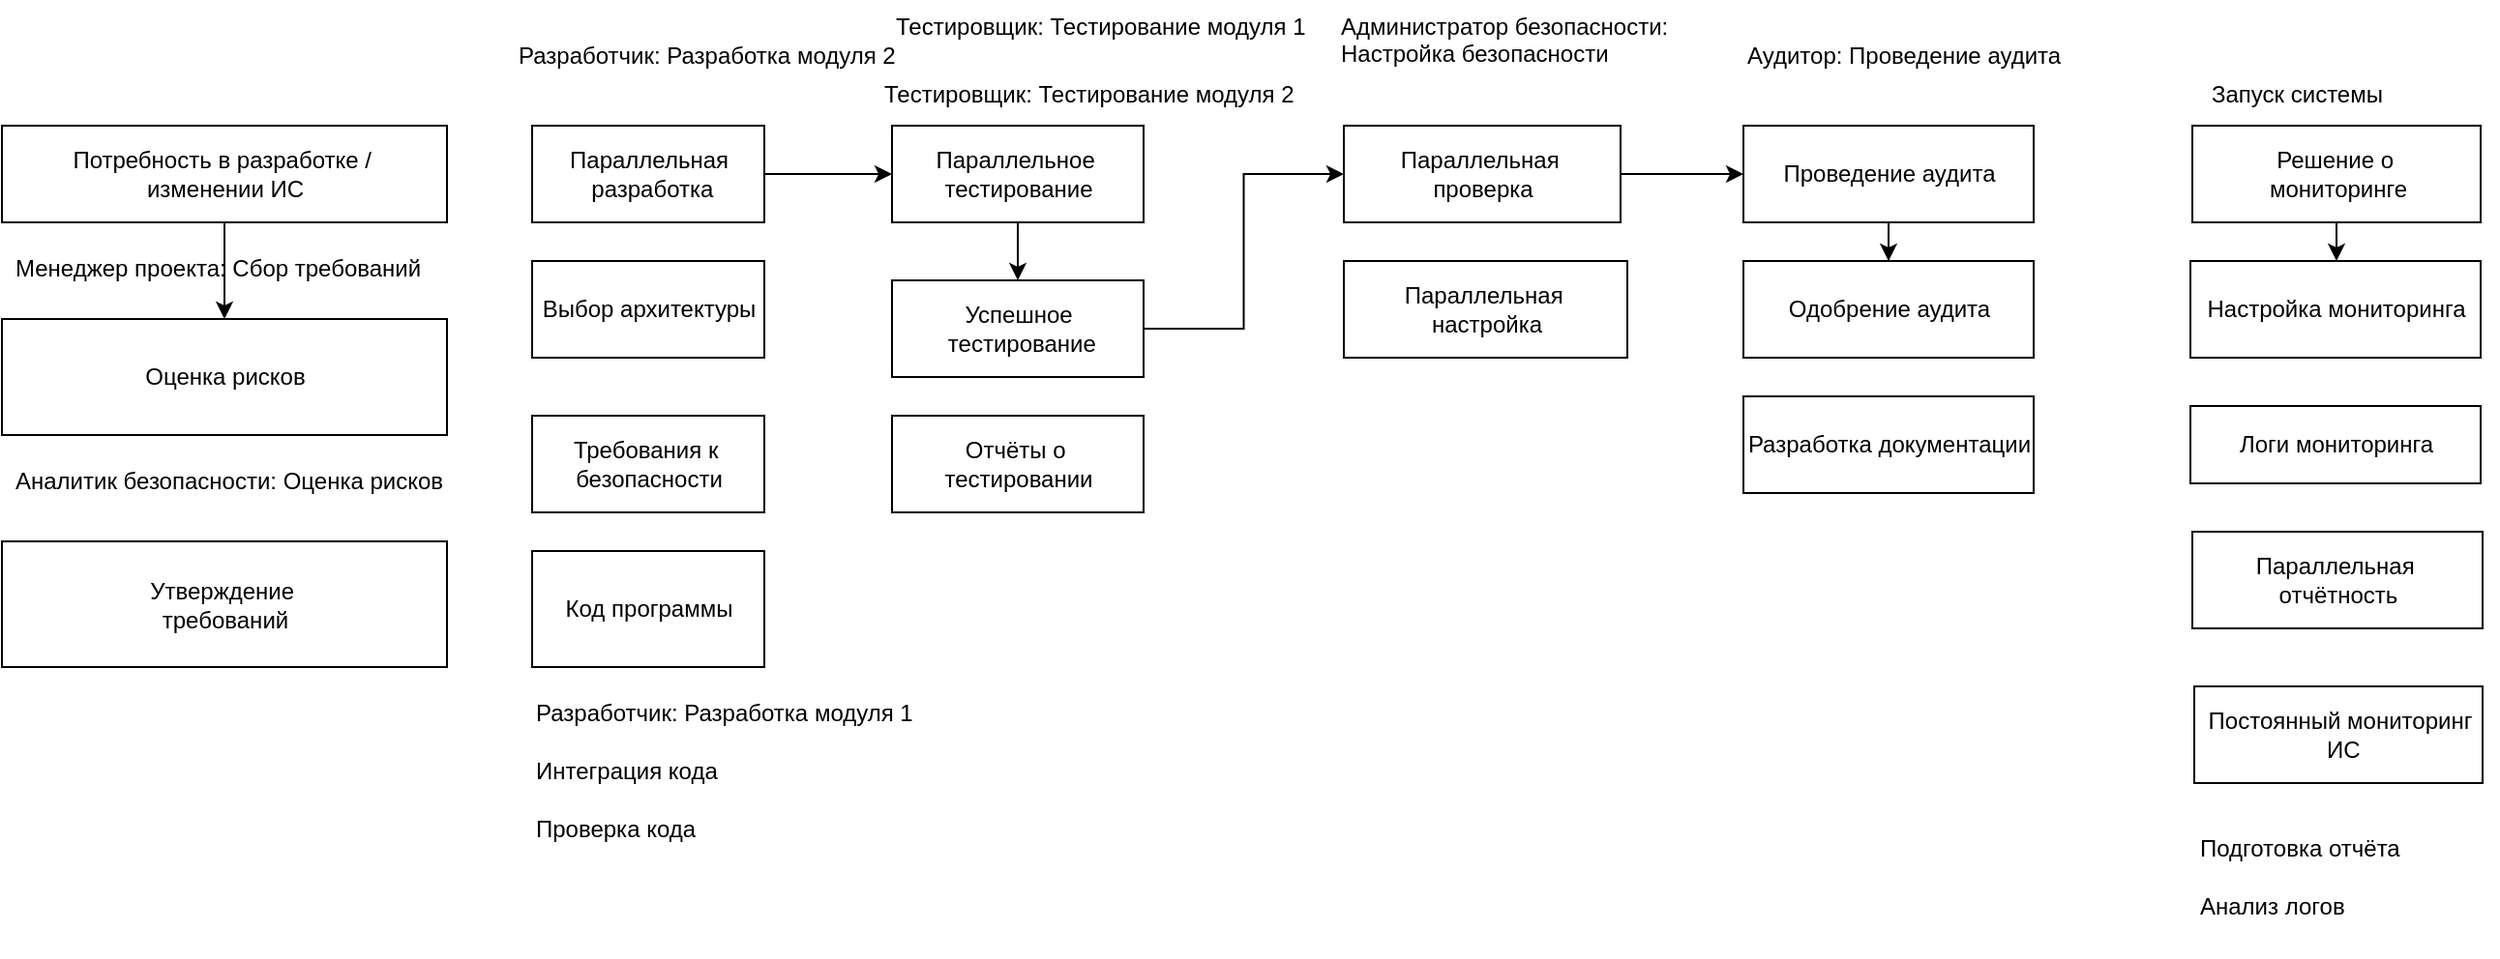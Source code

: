 <mxfile version="28.2.5">
  <diagram name="Страница — 1" id="RfQCcIwS066pVsx-Q2AZ">
    <mxGraphModel dx="1582" dy="1014" grid="1" gridSize="10" guides="1" tooltips="1" connect="1" arrows="1" fold="1" page="1" pageScale="1" pageWidth="827" pageHeight="1169" math="0" shadow="0">
      <root>
        <mxCell id="0" />
        <mxCell id="1" parent="0" />
        <mxCell id="GAowGWW6H0frBps50EV_-45" value="" style="edgeStyle=orthogonalEdgeStyle;rounded=0;orthogonalLoop=1;jettySize=auto;html=1;" parent="1" source="GAowGWW6H0frBps50EV_-2" target="GAowGWW6H0frBps50EV_-33" edge="1">
          <mxGeometry relative="1" as="geometry" />
        </mxCell>
        <mxCell id="GAowGWW6H0frBps50EV_-2" value="Потребность в разработке /&amp;nbsp;&lt;div&gt;изменении ИС&lt;/div&gt;" style="startEvent;html=1;" parent="1" vertex="1">
          <mxGeometry x="80" y="160" width="230" height="50" as="geometry" />
        </mxCell>
        <mxCell id="GAowGWW6H0frBps50EV_-3" value="Менеджер проекта: Сбор требований" style="text;html=1;" parent="1" vertex="1">
          <mxGeometry x="85" y="220" width="150" height="40" as="geometry" />
        </mxCell>
        <mxCell id="GAowGWW6H0frBps50EV_-4" value="Аналитик безопасности: Оценка рисков" style="text;html=1;" parent="1" vertex="1">
          <mxGeometry x="85" y="330" width="220" height="40" as="geometry" />
        </mxCell>
        <mxCell id="GAowGWW6H0frBps50EV_-5" value="Разработчик: Разработка модуля 1" style="text;html=1;" parent="1" vertex="1">
          <mxGeometry x="354" y="450" width="150" height="40" as="geometry" />
        </mxCell>
        <mxCell id="GAowGWW6H0frBps50EV_-6" value="Разработчик: Разработка модуля 2" style="text;html=1;" parent="1" vertex="1">
          <mxGeometry x="345" y="110" width="150" height="40" as="geometry" />
        </mxCell>
        <mxCell id="GAowGWW6H0frBps50EV_-7" value="Тестировщик: Тестирование модуля 1" style="text;html=1;" parent="1" vertex="1">
          <mxGeometry x="540" y="95" width="150" height="40" as="geometry" />
        </mxCell>
        <mxCell id="GAowGWW6H0frBps50EV_-8" value="Тестировщик: Тестирование модуля 2" style="text;html=1;" parent="1" vertex="1">
          <mxGeometry x="534" y="130" width="150" height="40" as="geometry" />
        </mxCell>
        <mxCell id="GAowGWW6H0frBps50EV_-9" value="Администратор безопасности:&lt;div&gt;Настройка безопасности&lt;/div&gt;" style="text;html=1;" parent="1" vertex="1">
          <mxGeometry x="770" y="95" width="150" height="40" as="geometry" />
        </mxCell>
        <mxCell id="GAowGWW6H0frBps50EV_-10" value="Аудитор: Проведение аудита" style="text;html=1;" parent="1" vertex="1">
          <mxGeometry x="980" y="110" width="150" height="40" as="geometry" />
        </mxCell>
        <mxCell id="GAowGWW6H0frBps50EV_-12" value="Утверждение&amp;nbsp;&lt;div&gt;требований&lt;/div&gt;" style="gateway;html=1;" parent="1" vertex="1">
          <mxGeometry x="80" y="375" width="230" height="65" as="geometry" />
        </mxCell>
        <mxCell id="GAowGWW6H0frBps50EV_-13" value="Выбор архитектуры" style="gateway;html=1;" parent="1" vertex="1">
          <mxGeometry x="354" y="230" width="120" height="50" as="geometry" />
        </mxCell>
        <mxCell id="GAowGWW6H0frBps50EV_-14" style="edgeStyle=orthogonalEdgeStyle;rounded=0;orthogonalLoop=1;jettySize=auto;html=1;entryX=0;entryY=0.5;entryDx=0;entryDy=0;" parent="1" source="GAowGWW6H0frBps50EV_-15" target="GAowGWW6H0frBps50EV_-26" edge="1">
          <mxGeometry relative="1" as="geometry" />
        </mxCell>
        <mxCell id="GAowGWW6H0frBps50EV_-15" value="Успешное&lt;div&gt;&amp;nbsp;тестирование&lt;/div&gt;" style="gateway;html=1;" parent="1" vertex="1">
          <mxGeometry x="540" y="240" width="130" height="50" as="geometry" />
        </mxCell>
        <mxCell id="GAowGWW6H0frBps50EV_-17" value="Одобрение аудита" style="gateway;html=1;" parent="1" vertex="1">
          <mxGeometry x="980" y="230" width="150" height="50" as="geometry" />
        </mxCell>
        <mxCell id="GAowGWW6H0frBps50EV_-18" value="" style="edgeStyle=orthogonalEdgeStyle;rounded=0;orthogonalLoop=1;jettySize=auto;html=1;" parent="1" source="GAowGWW6H0frBps50EV_-19" target="GAowGWW6H0frBps50EV_-38" edge="1">
          <mxGeometry relative="1" as="geometry" />
        </mxCell>
        <mxCell id="GAowGWW6H0frBps50EV_-19" value="Решение о&amp;nbsp;&lt;div&gt;мониторинге&lt;/div&gt;" style="gateway;html=1;" parent="1" vertex="1">
          <mxGeometry x="1212" y="160" width="149" height="50" as="geometry" />
        </mxCell>
        <mxCell id="GAowGWW6H0frBps50EV_-20" style="edgeStyle=orthogonalEdgeStyle;rounded=0;orthogonalLoop=1;jettySize=auto;html=1;entryX=0;entryY=0.5;entryDx=0;entryDy=0;" parent="1" source="GAowGWW6H0frBps50EV_-21" target="GAowGWW6H0frBps50EV_-23" edge="1">
          <mxGeometry relative="1" as="geometry" />
        </mxCell>
        <mxCell id="GAowGWW6H0frBps50EV_-21" value="Параллельная&lt;div&gt;&amp;nbsp;разработка&lt;/div&gt;" style="parallelGateway;html=1;" parent="1" vertex="1">
          <mxGeometry x="354" y="160" width="120" height="50" as="geometry" />
        </mxCell>
        <mxCell id="GAowGWW6H0frBps50EV_-22" style="edgeStyle=orthogonalEdgeStyle;rounded=0;orthogonalLoop=1;jettySize=auto;html=1;entryX=0.5;entryY=0;entryDx=0;entryDy=0;" parent="1" source="GAowGWW6H0frBps50EV_-23" target="GAowGWW6H0frBps50EV_-15" edge="1">
          <mxGeometry relative="1" as="geometry" />
        </mxCell>
        <mxCell id="GAowGWW6H0frBps50EV_-23" value="Параллельное&amp;nbsp;&lt;div&gt;тестирование&lt;/div&gt;" style="parallelGateway;html=1;" parent="1" vertex="1">
          <mxGeometry x="540" y="160" width="130" height="50" as="geometry" />
        </mxCell>
        <mxCell id="GAowGWW6H0frBps50EV_-24" value="Параллельная&amp;nbsp;&lt;div&gt;настройка&lt;/div&gt;" style="parallelGateway;html=1;" parent="1" vertex="1">
          <mxGeometry x="773.5" y="230" width="146.5" height="50" as="geometry" />
        </mxCell>
        <mxCell id="GAowGWW6H0frBps50EV_-25" style="edgeStyle=orthogonalEdgeStyle;rounded=0;orthogonalLoop=1;jettySize=auto;html=1;entryX=0;entryY=0.5;entryDx=0;entryDy=0;" parent="1" source="GAowGWW6H0frBps50EV_-26" target="GAowGWW6H0frBps50EV_-36" edge="1">
          <mxGeometry relative="1" as="geometry" />
        </mxCell>
        <mxCell id="GAowGWW6H0frBps50EV_-26" value="Параллельная&amp;nbsp;&lt;div&gt;проверка&lt;/div&gt;" style="parallelGateway;html=1;" parent="1" vertex="1">
          <mxGeometry x="773.5" y="160" width="143" height="50" as="geometry" />
        </mxCell>
        <mxCell id="GAowGWW6H0frBps50EV_-28" value="Параллельная&amp;nbsp;&lt;div&gt;отчётность&lt;/div&gt;" style="parallelGateway;html=1;" parent="1" vertex="1">
          <mxGeometry x="1212" y="370" width="150" height="50" as="geometry" />
        </mxCell>
        <mxCell id="GAowGWW6H0frBps50EV_-29" value="Требования к&amp;nbsp;&lt;div&gt;безопасности&lt;/div&gt;" style="dataObject;html=1;" parent="1" vertex="1">
          <mxGeometry x="354" y="310" width="120" height="50" as="geometry" />
        </mxCell>
        <mxCell id="GAowGWW6H0frBps50EV_-30" value="Код программы" style="dataObject;html=1;" parent="1" vertex="1">
          <mxGeometry x="354" y="380" width="120" height="60" as="geometry" />
        </mxCell>
        <mxCell id="GAowGWW6H0frBps50EV_-31" value="Отчёты о&amp;nbsp;&lt;div&gt;тестировании&lt;/div&gt;" style="dataObject;html=1;" parent="1" vertex="1">
          <mxGeometry x="540" y="310" width="130" height="50" as="geometry" />
        </mxCell>
        <mxCell id="GAowGWW6H0frBps50EV_-32" value="Логи мониторинга" style="dataObject;html=1;" parent="1" vertex="1">
          <mxGeometry x="1211" y="305" width="150" height="40" as="geometry" />
        </mxCell>
        <mxCell id="GAowGWW6H0frBps50EV_-33" value="Оценка рисков" style="subprocess;html=1;" parent="1" vertex="1">
          <mxGeometry x="80" y="260" width="230" height="60" as="geometry" />
        </mxCell>
        <mxCell id="GAowGWW6H0frBps50EV_-34" value="Разработка документации" style="subprocess;html=1;" parent="1" vertex="1">
          <mxGeometry x="980" y="300" width="150" height="50" as="geometry" />
        </mxCell>
        <mxCell id="GAowGWW6H0frBps50EV_-35" style="edgeStyle=orthogonalEdgeStyle;rounded=0;orthogonalLoop=1;jettySize=auto;html=1;" parent="1" source="GAowGWW6H0frBps50EV_-36" target="GAowGWW6H0frBps50EV_-17" edge="1">
          <mxGeometry relative="1" as="geometry" />
        </mxCell>
        <mxCell id="GAowGWW6H0frBps50EV_-36" value="Проведение аудита" style="subprocess;html=1;" parent="1" vertex="1">
          <mxGeometry x="980" y="160" width="150" height="50" as="geometry" />
        </mxCell>
        <mxCell id="GAowGWW6H0frBps50EV_-38" value="Настройка мониторинга" style="subprocess;html=1;" parent="1" vertex="1">
          <mxGeometry x="1211" y="230" width="150" height="50" as="geometry" />
        </mxCell>
        <mxCell id="GAowGWW6H0frBps50EV_-39" value="Постоянный мониторинг&lt;div&gt;&amp;nbsp;ИС&lt;/div&gt;" style="endEvent;html=1;" parent="1" vertex="1">
          <mxGeometry x="1213" y="450" width="149" height="50" as="geometry" />
        </mxCell>
        <mxCell id="GAowGWW6H0frBps50EV_-40" value="Интеграция кода" style="text;html=1;" parent="1" vertex="1">
          <mxGeometry x="354" y="480" width="150" height="40" as="geometry" />
        </mxCell>
        <mxCell id="GAowGWW6H0frBps50EV_-41" value="Проверка кода" style="text;html=1;" parent="1" vertex="1">
          <mxGeometry x="354" y="510" width="150" height="40" as="geometry" />
        </mxCell>
        <mxCell id="GAowGWW6H0frBps50EV_-42" value="Подготовка отчёта" style="text;html=1;" parent="1" vertex="1">
          <mxGeometry x="1214" y="520" width="150" height="40" as="geometry" />
        </mxCell>
        <mxCell id="GAowGWW6H0frBps50EV_-43" value="Запуск системы" style="text;html=1;" parent="1" vertex="1">
          <mxGeometry x="1220" y="130" width="150" height="40" as="geometry" />
        </mxCell>
        <mxCell id="GAowGWW6H0frBps50EV_-44" value="Анализ логов" style="text;html=1;" parent="1" vertex="1">
          <mxGeometry x="1214" y="550" width="150" height="40" as="geometry" />
        </mxCell>
      </root>
    </mxGraphModel>
  </diagram>
</mxfile>
